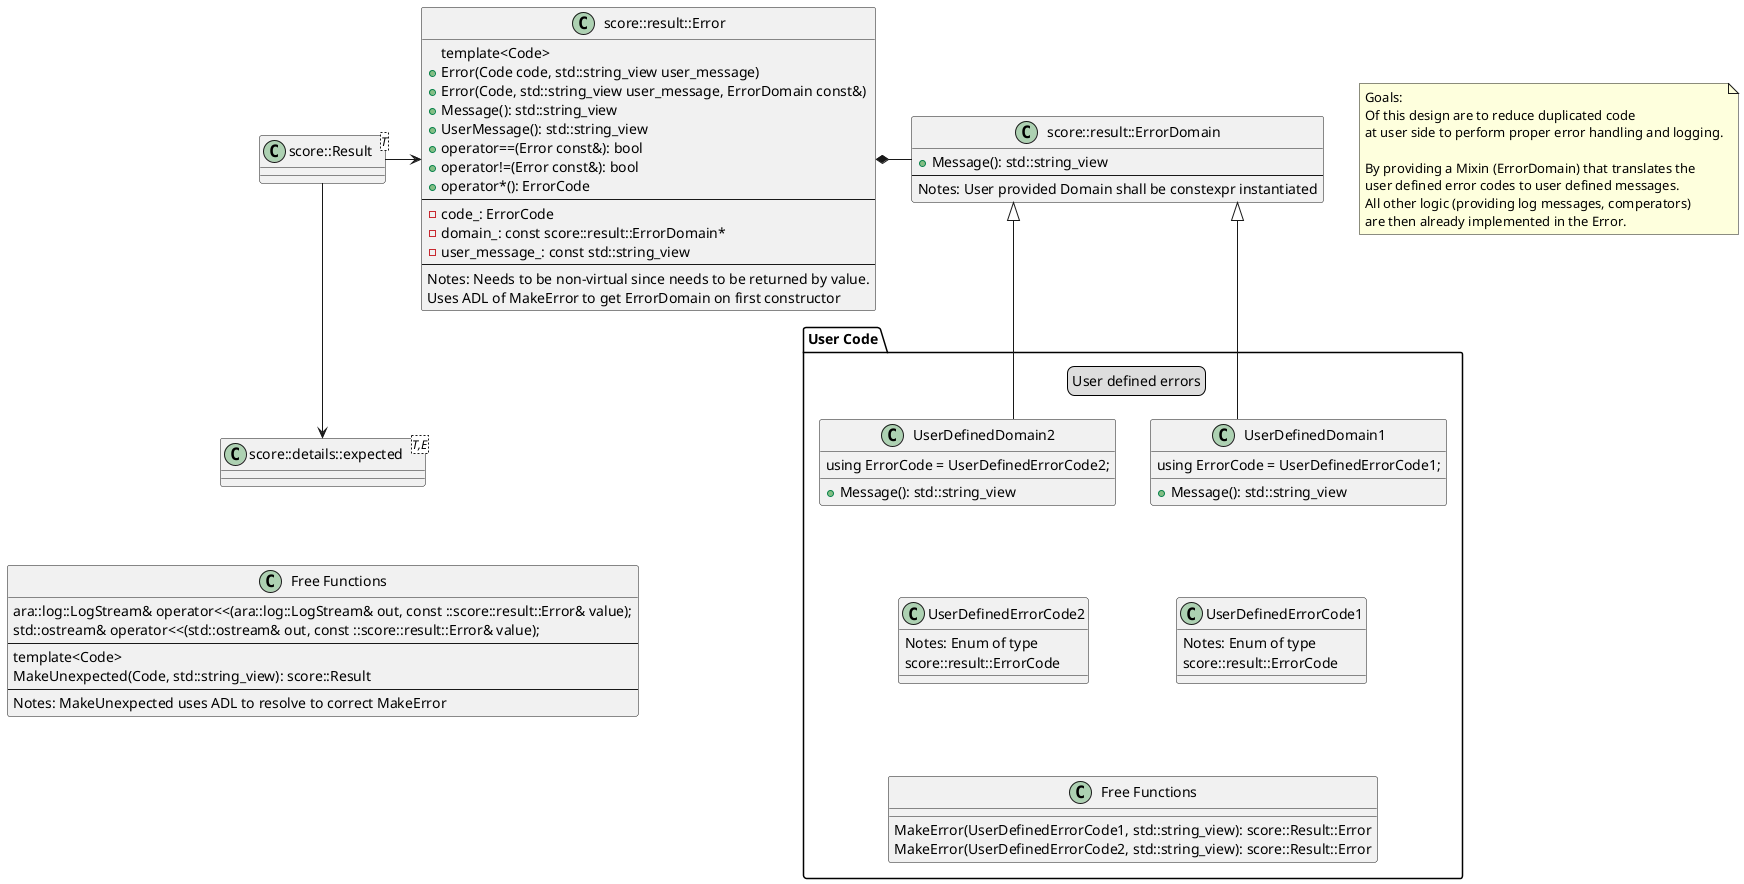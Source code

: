 @startuml static_design

skinparam linetype ortho

note as Note2
Goals:
Of this design are to reduce duplicated code
at user side to perform proper error handling and logging.

By providing a Mixin (ErrorDomain) that translates the
user defined error codes to user defined messages.
All other logic (providing log messages, comperators)
are then already implemented in the Error.
end note

class "score::result::Error" as Error {
  template<Code>
  + Error(Code code, std::string_view user_message)
  + Error(Code, std::string_view user_message, ErrorDomain const&)
  + Message(): std::string_view
  + UserMessage(): std::string_view
  + operator==(Error const&): bool
  + operator!=(Error const&): bool
  + operator*(): ErrorCode
  --
  - code_: ErrorCode
  - domain_: const score::result::ErrorDomain*
  - user_message_: const std::string_view
  --
  Notes: Needs to be non-virtual since needs to be returned by value.
  Uses ADL of MakeError to get ErrorDomain on first constructor
}

class "score::Result<T>" as Result {}
class "score::details::expected<T,E>" as Expected {}

class "score::result::ErrorDomain" as ErrorDomain {
  + Message(): std::string_view
  --
  Notes: User provided Domain shall be constexpr instantiated
}

package "User Code" {

class "UserDefinedDomain1" as UserDefinedDomain1 {
  using ErrorCode = UserDefinedErrorCode1;
  + Message(): std::string_view
}

class "UserDefinedDomain2" as UserDefinedDomain2 {
  using ErrorCode = UserDefinedErrorCode2;
  + Message(): std::string_view
}

class "UserDefinedErrorCode1" as UserDefinedErrorCode1  {
  Notes: Enum of type
  score::result::ErrorCode
}

class "UserDefinedErrorCode2" as UserDefinedErrorCode2  {
  Notes: Enum of type
  score::result::ErrorCode
}

class "Free Functions" as FreeFunctions2 {
  MakeError(UserDefinedErrorCode1, std::string_view): score::Result::Error
  MakeError(UserDefinedErrorCode2, std::string_view): score::Result::Error
}

legend
    User defined errors
endlegend

UserDefinedDomain1 -d[hidden]-> UserDefinedErrorCode1
UserDefinedDomain2 -d[hidden]-> UserDefinedErrorCode2

}

class "Free Functions" as FreeFunctions1 {
  ara::log::LogStream& operator<<(ara::log::LogStream& out, const ::score::result::Error& value);
  std::ostream& operator<<(std::ostream& out, const ::score::result::Error& value);
  --
  template<Code>
  MakeUnexpected(Code, std::string_view): score::Result
  --
  Notes: MakeUnexpected uses ADL to resolve to correct MakeError
}

Result -r-> Error
Result -d-> Expected

ErrorDomain -l-* Error
UserDefinedDomain2 -u-|> ErrorDomain
UserDefinedDomain1 -u-|> ErrorDomain

Expected -d[hidden]-> FreeFunctions1
UserDefinedErrorCode1 -d[hidden]-> FreeFunctions2
UserDefinedErrorCode2 -d[hidden]-> FreeFunctions2

@enduml
